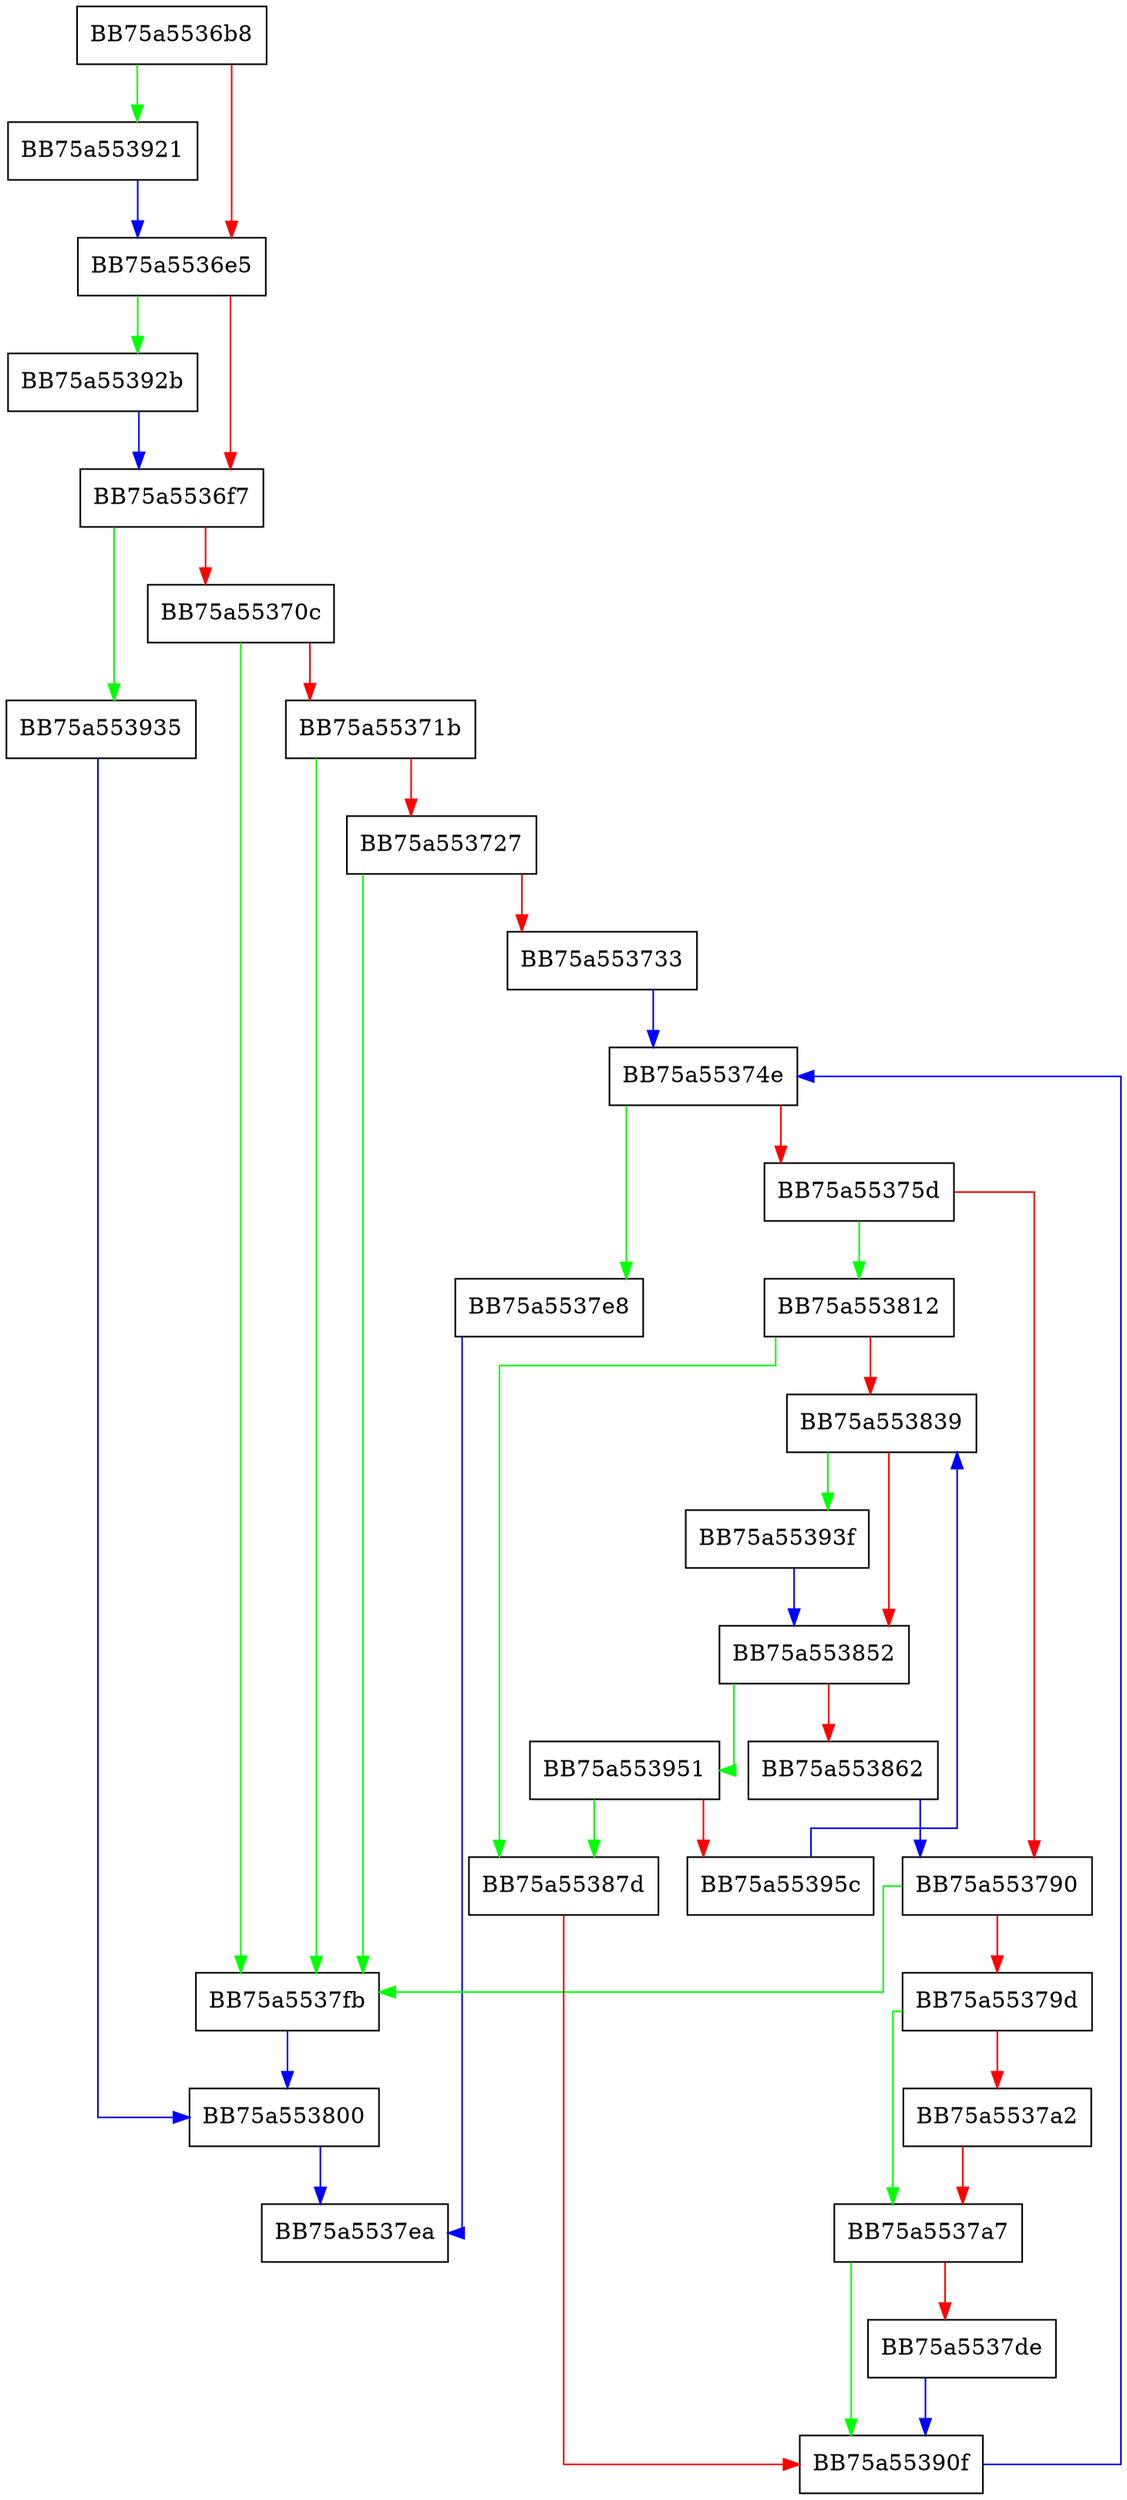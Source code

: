 digraph load_special_pages {
  node [shape="box"];
  graph [splines=ortho];
  BB75a5536b8 -> BB75a553921 [color="green"];
  BB75a5536b8 -> BB75a5536e5 [color="red"];
  BB75a5536e5 -> BB75a55392b [color="green"];
  BB75a5536e5 -> BB75a5536f7 [color="red"];
  BB75a5536f7 -> BB75a553935 [color="green"];
  BB75a5536f7 -> BB75a55370c [color="red"];
  BB75a55370c -> BB75a5537fb [color="green"];
  BB75a55370c -> BB75a55371b [color="red"];
  BB75a55371b -> BB75a5537fb [color="green"];
  BB75a55371b -> BB75a553727 [color="red"];
  BB75a553727 -> BB75a5537fb [color="green"];
  BB75a553727 -> BB75a553733 [color="red"];
  BB75a553733 -> BB75a55374e [color="blue"];
  BB75a55374e -> BB75a5537e8 [color="green"];
  BB75a55374e -> BB75a55375d [color="red"];
  BB75a55375d -> BB75a553812 [color="green"];
  BB75a55375d -> BB75a553790 [color="red"];
  BB75a553790 -> BB75a5537fb [color="green"];
  BB75a553790 -> BB75a55379d [color="red"];
  BB75a55379d -> BB75a5537a7 [color="green"];
  BB75a55379d -> BB75a5537a2 [color="red"];
  BB75a5537a2 -> BB75a5537a7 [color="red"];
  BB75a5537a7 -> BB75a55390f [color="green"];
  BB75a5537a7 -> BB75a5537de [color="red"];
  BB75a5537de -> BB75a55390f [color="blue"];
  BB75a5537e8 -> BB75a5537ea [color="blue"];
  BB75a5537fb -> BB75a553800 [color="blue"];
  BB75a553800 -> BB75a5537ea [color="blue"];
  BB75a553812 -> BB75a55387d [color="green"];
  BB75a553812 -> BB75a553839 [color="red"];
  BB75a553839 -> BB75a55393f [color="green"];
  BB75a553839 -> BB75a553852 [color="red"];
  BB75a553852 -> BB75a553951 [color="green"];
  BB75a553852 -> BB75a553862 [color="red"];
  BB75a553862 -> BB75a553790 [color="blue"];
  BB75a55387d -> BB75a55390f [color="red"];
  BB75a55390f -> BB75a55374e [color="blue"];
  BB75a553921 -> BB75a5536e5 [color="blue"];
  BB75a55392b -> BB75a5536f7 [color="blue"];
  BB75a553935 -> BB75a553800 [color="blue"];
  BB75a55393f -> BB75a553852 [color="blue"];
  BB75a553951 -> BB75a55387d [color="green"];
  BB75a553951 -> BB75a55395c [color="red"];
  BB75a55395c -> BB75a553839 [color="blue"];
}